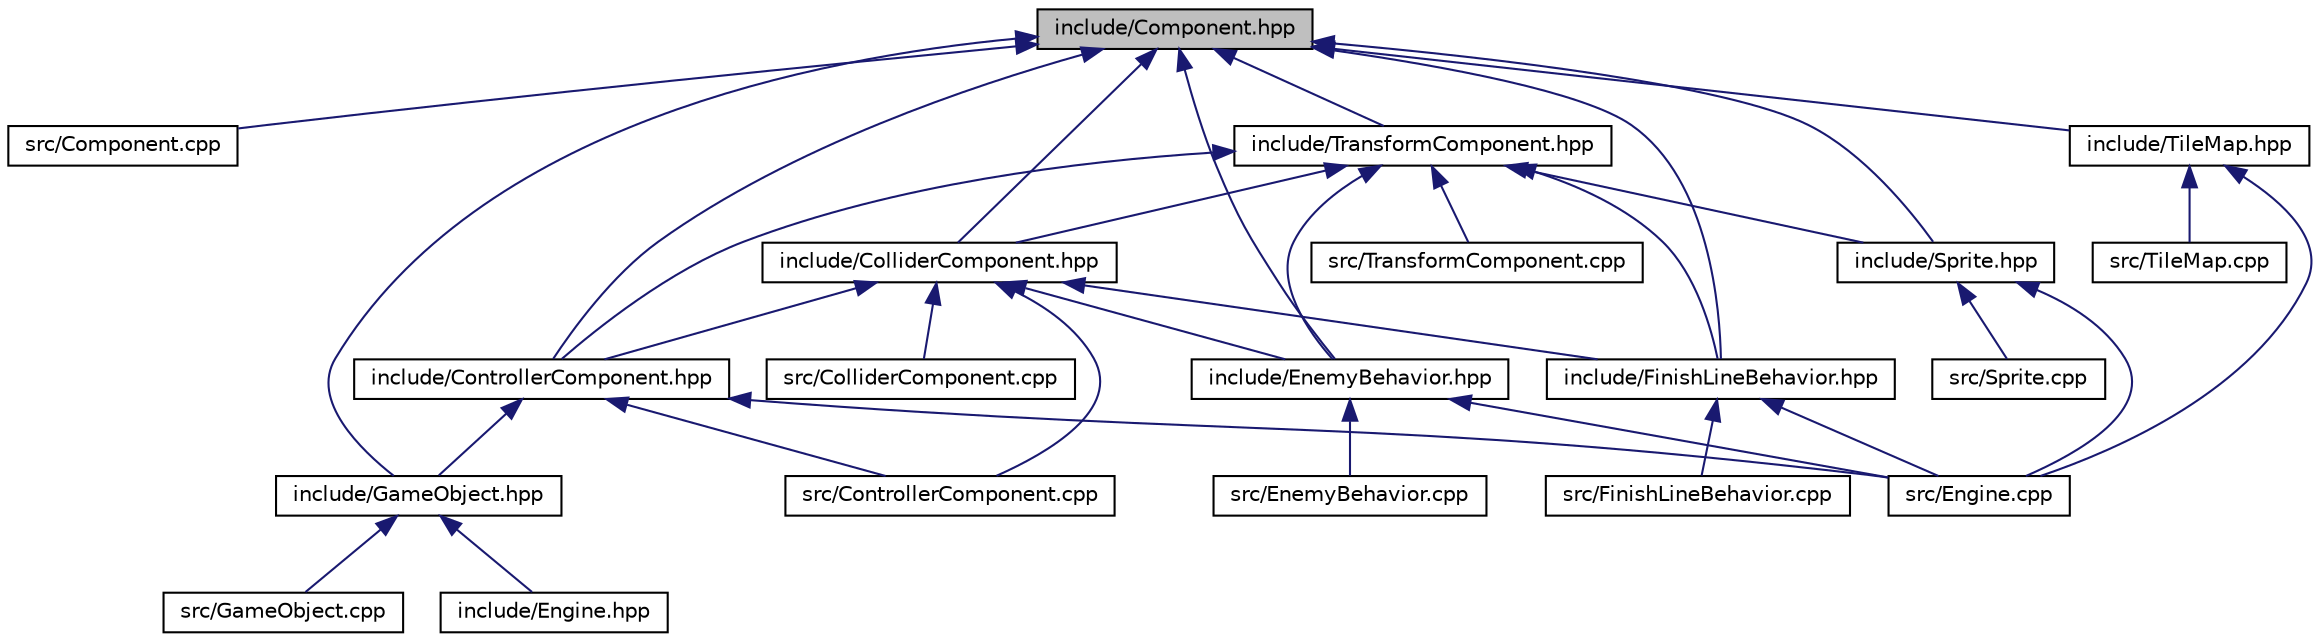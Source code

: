 digraph "include/Component.hpp"
{
  edge [fontname="Helvetica",fontsize="10",labelfontname="Helvetica",labelfontsize="10"];
  node [fontname="Helvetica",fontsize="10",shape=record];
  Node3 [label="include/Component.hpp",height=0.2,width=0.4,color="black", fillcolor="grey75", style="filled", fontcolor="black"];
  Node3 -> Node4 [dir="back",color="midnightblue",fontsize="10",style="solid",fontname="Helvetica"];
  Node4 [label="src/Component.cpp",height=0.2,width=0.4,color="black", fillcolor="white", style="filled",URL="$Component_8cpp.html"];
  Node3 -> Node5 [dir="back",color="midnightblue",fontsize="10",style="solid",fontname="Helvetica"];
  Node5 [label="include/ColliderComponent.hpp",height=0.2,width=0.4,color="black", fillcolor="white", style="filled",URL="$ColliderComponent_8hpp.html"];
  Node5 -> Node6 [dir="back",color="midnightblue",fontsize="10",style="solid",fontname="Helvetica"];
  Node6 [label="src/ColliderComponent.cpp",height=0.2,width=0.4,color="black", fillcolor="white", style="filled",URL="$ColliderComponent_8cpp.html"];
  Node5 -> Node7 [dir="back",color="midnightblue",fontsize="10",style="solid",fontname="Helvetica"];
  Node7 [label="src/ControllerComponent.cpp",height=0.2,width=0.4,color="black", fillcolor="white", style="filled",URL="$ControllerComponent_8cpp.html"];
  Node5 -> Node8 [dir="back",color="midnightblue",fontsize="10",style="solid",fontname="Helvetica"];
  Node8 [label="include/ControllerComponent.hpp",height=0.2,width=0.4,color="black", fillcolor="white", style="filled",URL="$ControllerComponent_8hpp.html"];
  Node8 -> Node7 [dir="back",color="midnightblue",fontsize="10",style="solid",fontname="Helvetica"];
  Node8 -> Node9 [dir="back",color="midnightblue",fontsize="10",style="solid",fontname="Helvetica"];
  Node9 [label="src/Engine.cpp",height=0.2,width=0.4,color="black", fillcolor="white", style="filled",URL="$src_2Engine_8cpp.html"];
  Node8 -> Node10 [dir="back",color="midnightblue",fontsize="10",style="solid",fontname="Helvetica"];
  Node10 [label="include/GameObject.hpp",height=0.2,width=0.4,color="black", fillcolor="white", style="filled",URL="$GameObject_8hpp.html"];
  Node10 -> Node11 [dir="back",color="midnightblue",fontsize="10",style="solid",fontname="Helvetica"];
  Node11 [label="src/GameObject.cpp",height=0.2,width=0.4,color="black", fillcolor="white", style="filled",URL="$GameObject_8cpp.html"];
  Node10 -> Node12 [dir="back",color="midnightblue",fontsize="10",style="solid",fontname="Helvetica"];
  Node12 [label="include/Engine.hpp",height=0.2,width=0.4,color="black", fillcolor="white", style="filled",URL="$include_2Engine_8hpp.html"];
  Node5 -> Node13 [dir="back",color="midnightblue",fontsize="10",style="solid",fontname="Helvetica"];
  Node13 [label="include/EnemyBehavior.hpp",height=0.2,width=0.4,color="black", fillcolor="white", style="filled",URL="$EnemyBehavior_8hpp.html"];
  Node13 -> Node14 [dir="back",color="midnightblue",fontsize="10",style="solid",fontname="Helvetica"];
  Node14 [label="src/EnemyBehavior.cpp",height=0.2,width=0.4,color="black", fillcolor="white", style="filled",URL="$EnemyBehavior_8cpp.html"];
  Node13 -> Node9 [dir="back",color="midnightblue",fontsize="10",style="solid",fontname="Helvetica"];
  Node5 -> Node15 [dir="back",color="midnightblue",fontsize="10",style="solid",fontname="Helvetica"];
  Node15 [label="include/FinishLineBehavior.hpp",height=0.2,width=0.4,color="black", fillcolor="white", style="filled",URL="$FinishLineBehavior_8hpp.html"];
  Node15 -> Node9 [dir="back",color="midnightblue",fontsize="10",style="solid",fontname="Helvetica"];
  Node15 -> Node16 [dir="back",color="midnightblue",fontsize="10",style="solid",fontname="Helvetica"];
  Node16 [label="src/FinishLineBehavior.cpp",height=0.2,width=0.4,color="black", fillcolor="white", style="filled",URL="$FinishLineBehavior_8cpp.html"];
  Node3 -> Node17 [dir="back",color="midnightblue",fontsize="10",style="solid",fontname="Helvetica"];
  Node17 [label="include/TransformComponent.hpp",height=0.2,width=0.4,color="black", fillcolor="white", style="filled",URL="$TransformComponent_8hpp.html"];
  Node17 -> Node18 [dir="back",color="midnightblue",fontsize="10",style="solid",fontname="Helvetica"];
  Node18 [label="src/TransformComponent.cpp",height=0.2,width=0.4,color="black", fillcolor="white", style="filled",URL="$TransformComponent_8cpp.html"];
  Node17 -> Node5 [dir="back",color="midnightblue",fontsize="10",style="solid",fontname="Helvetica"];
  Node17 -> Node8 [dir="back",color="midnightblue",fontsize="10",style="solid",fontname="Helvetica"];
  Node17 -> Node13 [dir="back",color="midnightblue",fontsize="10",style="solid",fontname="Helvetica"];
  Node17 -> Node15 [dir="back",color="midnightblue",fontsize="10",style="solid",fontname="Helvetica"];
  Node17 -> Node19 [dir="back",color="midnightblue",fontsize="10",style="solid",fontname="Helvetica"];
  Node19 [label="include/Sprite.hpp",height=0.2,width=0.4,color="black", fillcolor="white", style="filled",URL="$Sprite_8hpp.html"];
  Node19 -> Node9 [dir="back",color="midnightblue",fontsize="10",style="solid",fontname="Helvetica"];
  Node19 -> Node20 [dir="back",color="midnightblue",fontsize="10",style="solid",fontname="Helvetica"];
  Node20 [label="src/Sprite.cpp",height=0.2,width=0.4,color="black", fillcolor="white", style="filled",URL="$Sprite_8cpp.html"];
  Node3 -> Node8 [dir="back",color="midnightblue",fontsize="10",style="solid",fontname="Helvetica"];
  Node3 -> Node13 [dir="back",color="midnightblue",fontsize="10",style="solid",fontname="Helvetica"];
  Node3 -> Node10 [dir="back",color="midnightblue",fontsize="10",style="solid",fontname="Helvetica"];
  Node3 -> Node15 [dir="back",color="midnightblue",fontsize="10",style="solid",fontname="Helvetica"];
  Node3 -> Node19 [dir="back",color="midnightblue",fontsize="10",style="solid",fontname="Helvetica"];
  Node3 -> Node21 [dir="back",color="midnightblue",fontsize="10",style="solid",fontname="Helvetica"];
  Node21 [label="include/TileMap.hpp",height=0.2,width=0.4,color="black", fillcolor="white", style="filled",URL="$TileMap_8hpp.html"];
  Node21 -> Node9 [dir="back",color="midnightblue",fontsize="10",style="solid",fontname="Helvetica"];
  Node21 -> Node22 [dir="back",color="midnightblue",fontsize="10",style="solid",fontname="Helvetica"];
  Node22 [label="src/TileMap.cpp",height=0.2,width=0.4,color="black", fillcolor="white", style="filled",URL="$TileMap_8cpp.html"];
}
